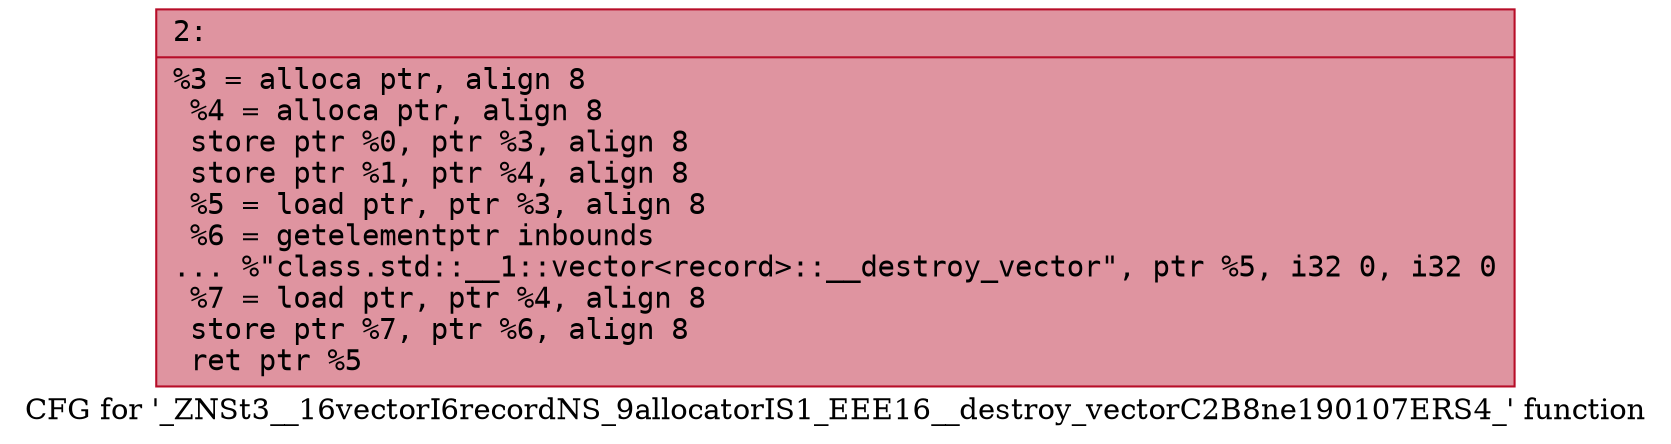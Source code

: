digraph "CFG for '_ZNSt3__16vectorI6recordNS_9allocatorIS1_EEE16__destroy_vectorC2B8ne190107ERS4_' function" {
	label="CFG for '_ZNSt3__16vectorI6recordNS_9allocatorIS1_EEE16__destroy_vectorC2B8ne190107ERS4_' function";

	Node0x60000177ecb0 [shape=record,color="#b70d28ff", style=filled, fillcolor="#b70d2870" fontname="Courier",label="{2:\l|  %3 = alloca ptr, align 8\l  %4 = alloca ptr, align 8\l  store ptr %0, ptr %3, align 8\l  store ptr %1, ptr %4, align 8\l  %5 = load ptr, ptr %3, align 8\l  %6 = getelementptr inbounds\l... %\"class.std::__1::vector\<record\>::__destroy_vector\", ptr %5, i32 0, i32 0\l  %7 = load ptr, ptr %4, align 8\l  store ptr %7, ptr %6, align 8\l  ret ptr %5\l}"];
}
